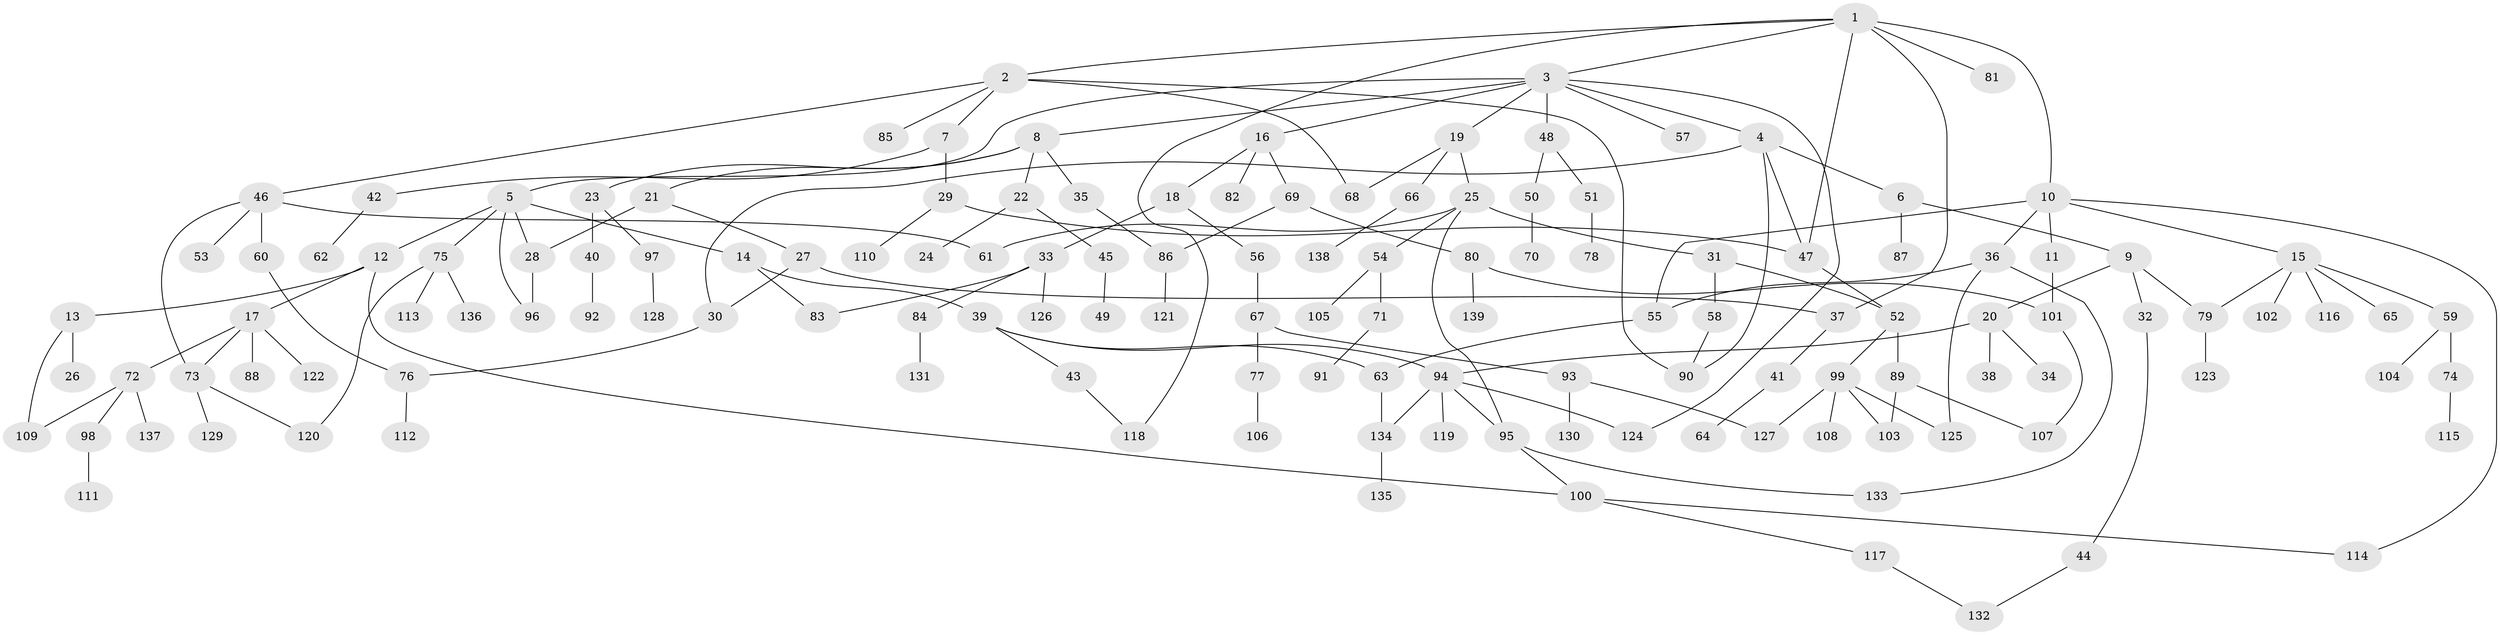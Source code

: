 // coarse degree distribution, {5: 0.11428571428571428, 8: 0.014285714285714285, 6: 0.014285714285714285, 2: 0.3, 3: 0.21428571428571427, 4: 0.12857142857142856, 7: 0.014285714285714285, 1: 0.2}
// Generated by graph-tools (version 1.1) at 2025/48/03/04/25 22:48:50]
// undirected, 139 vertices, 172 edges
graph export_dot {
  node [color=gray90,style=filled];
  1;
  2;
  3;
  4;
  5;
  6;
  7;
  8;
  9;
  10;
  11;
  12;
  13;
  14;
  15;
  16;
  17;
  18;
  19;
  20;
  21;
  22;
  23;
  24;
  25;
  26;
  27;
  28;
  29;
  30;
  31;
  32;
  33;
  34;
  35;
  36;
  37;
  38;
  39;
  40;
  41;
  42;
  43;
  44;
  45;
  46;
  47;
  48;
  49;
  50;
  51;
  52;
  53;
  54;
  55;
  56;
  57;
  58;
  59;
  60;
  61;
  62;
  63;
  64;
  65;
  66;
  67;
  68;
  69;
  70;
  71;
  72;
  73;
  74;
  75;
  76;
  77;
  78;
  79;
  80;
  81;
  82;
  83;
  84;
  85;
  86;
  87;
  88;
  89;
  90;
  91;
  92;
  93;
  94;
  95;
  96;
  97;
  98;
  99;
  100;
  101;
  102;
  103;
  104;
  105;
  106;
  107;
  108;
  109;
  110;
  111;
  112;
  113;
  114;
  115;
  116;
  117;
  118;
  119;
  120;
  121;
  122;
  123;
  124;
  125;
  126;
  127;
  128;
  129;
  130;
  131;
  132;
  133;
  134;
  135;
  136;
  137;
  138;
  139;
  1 -- 2;
  1 -- 3;
  1 -- 10;
  1 -- 37;
  1 -- 47;
  1 -- 81;
  1 -- 118;
  2 -- 7;
  2 -- 46;
  2 -- 68;
  2 -- 85;
  2 -- 90;
  3 -- 4;
  3 -- 5;
  3 -- 8;
  3 -- 16;
  3 -- 19;
  3 -- 48;
  3 -- 57;
  3 -- 124;
  4 -- 6;
  4 -- 90;
  4 -- 30;
  4 -- 47;
  5 -- 12;
  5 -- 14;
  5 -- 28;
  5 -- 75;
  5 -- 96;
  6 -- 9;
  6 -- 87;
  7 -- 29;
  7 -- 42;
  8 -- 21;
  8 -- 22;
  8 -- 23;
  8 -- 35;
  9 -- 20;
  9 -- 32;
  9 -- 79;
  10 -- 11;
  10 -- 15;
  10 -- 36;
  10 -- 55;
  10 -- 114;
  11 -- 101;
  12 -- 13;
  12 -- 17;
  12 -- 100;
  13 -- 26;
  13 -- 109;
  14 -- 39;
  14 -- 83;
  15 -- 59;
  15 -- 65;
  15 -- 102;
  15 -- 116;
  15 -- 79;
  16 -- 18;
  16 -- 69;
  16 -- 82;
  17 -- 72;
  17 -- 88;
  17 -- 122;
  17 -- 73;
  18 -- 33;
  18 -- 56;
  19 -- 25;
  19 -- 66;
  19 -- 68;
  20 -- 34;
  20 -- 38;
  20 -- 94;
  21 -- 27;
  21 -- 28;
  22 -- 24;
  22 -- 45;
  23 -- 40;
  23 -- 97;
  25 -- 31;
  25 -- 54;
  25 -- 61;
  25 -- 95;
  27 -- 30;
  27 -- 37;
  28 -- 96;
  29 -- 110;
  29 -- 47;
  30 -- 76;
  31 -- 58;
  31 -- 52;
  32 -- 44;
  33 -- 83;
  33 -- 84;
  33 -- 126;
  35 -- 86;
  36 -- 133;
  36 -- 125;
  36 -- 55;
  37 -- 41;
  39 -- 43;
  39 -- 63;
  39 -- 94;
  40 -- 92;
  41 -- 64;
  42 -- 62;
  43 -- 118;
  44 -- 132;
  45 -- 49;
  46 -- 53;
  46 -- 60;
  46 -- 73;
  46 -- 61;
  47 -- 52;
  48 -- 50;
  48 -- 51;
  50 -- 70;
  51 -- 78;
  52 -- 89;
  52 -- 99;
  54 -- 71;
  54 -- 105;
  55 -- 63;
  56 -- 67;
  58 -- 90;
  59 -- 74;
  59 -- 104;
  60 -- 76;
  63 -- 134;
  66 -- 138;
  67 -- 77;
  67 -- 93;
  69 -- 80;
  69 -- 86;
  71 -- 91;
  72 -- 98;
  72 -- 109;
  72 -- 137;
  73 -- 120;
  73 -- 129;
  74 -- 115;
  75 -- 113;
  75 -- 136;
  75 -- 120;
  76 -- 112;
  77 -- 106;
  79 -- 123;
  80 -- 101;
  80 -- 139;
  84 -- 131;
  86 -- 121;
  89 -- 107;
  89 -- 103;
  93 -- 127;
  93 -- 130;
  94 -- 95;
  94 -- 119;
  94 -- 134;
  94 -- 124;
  95 -- 100;
  95 -- 133;
  97 -- 128;
  98 -- 111;
  99 -- 103;
  99 -- 108;
  99 -- 125;
  99 -- 127;
  100 -- 117;
  100 -- 114;
  101 -- 107;
  117 -- 132;
  134 -- 135;
}
